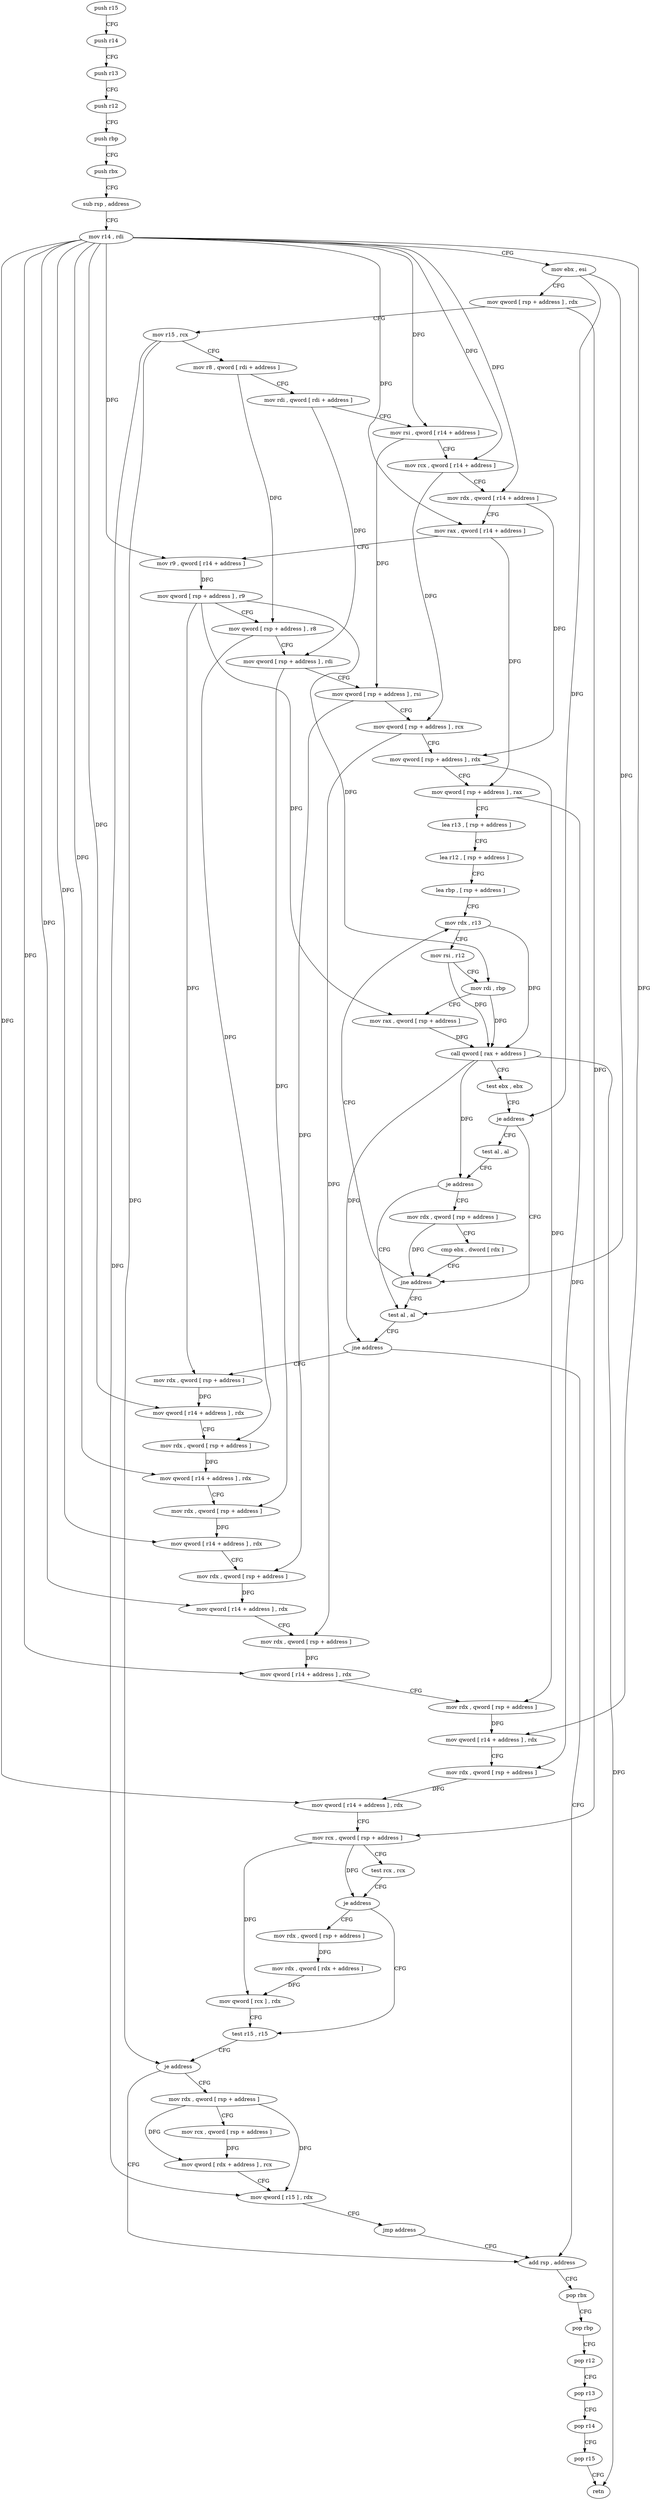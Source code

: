 digraph "func" {
"79122" [label = "push r15" ]
"79124" [label = "push r14" ]
"79126" [label = "push r13" ]
"79128" [label = "push r12" ]
"79130" [label = "push rbp" ]
"79131" [label = "push rbx" ]
"79132" [label = "sub rsp , address" ]
"79136" [label = "mov r14 , rdi" ]
"79139" [label = "mov ebx , esi" ]
"79141" [label = "mov qword [ rsp + address ] , rdx" ]
"79146" [label = "mov r15 , rcx" ]
"79149" [label = "mov r8 , qword [ rdi + address ]" ]
"79153" [label = "mov rdi , qword [ rdi + address ]" ]
"79157" [label = "mov rsi , qword [ r14 + address ]" ]
"79161" [label = "mov rcx , qword [ r14 + address ]" ]
"79165" [label = "mov rdx , qword [ r14 + address ]" ]
"79169" [label = "mov rax , qword [ r14 + address ]" ]
"79173" [label = "mov r9 , qword [ r14 + address ]" ]
"79177" [label = "mov qword [ rsp + address ] , r9" ]
"79182" [label = "mov qword [ rsp + address ] , r8" ]
"79187" [label = "mov qword [ rsp + address ] , rdi" ]
"79192" [label = "mov qword [ rsp + address ] , rsi" ]
"79197" [label = "mov qword [ rsp + address ] , rcx" ]
"79202" [label = "mov qword [ rsp + address ] , rdx" ]
"79207" [label = "mov qword [ rsp + address ] , rax" ]
"79212" [label = "lea r13 , [ rsp + address ]" ]
"79217" [label = "lea r12 , [ rsp + address ]" ]
"79222" [label = "lea rbp , [ rsp + address ]" ]
"79227" [label = "mov rdx , r13" ]
"79264" [label = "test al , al" ]
"79266" [label = "jne address" ]
"79283" [label = "mov rdx , qword [ rsp + address ]" ]
"79268" [label = "add rsp , address" ]
"79251" [label = "test al , al" ]
"79253" [label = "je address" ]
"79255" [label = "mov rdx , qword [ rsp + address ]" ]
"79288" [label = "mov qword [ r14 + address ] , rdx" ]
"79292" [label = "mov rdx , qword [ rsp + address ]" ]
"79297" [label = "mov qword [ r14 + address ] , rdx" ]
"79301" [label = "mov rdx , qword [ rsp + address ]" ]
"79306" [label = "mov qword [ r14 + address ] , rdx" ]
"79310" [label = "mov rdx , qword [ rsp + address ]" ]
"79315" [label = "mov qword [ r14 + address ] , rdx" ]
"79319" [label = "mov rdx , qword [ rsp + address ]" ]
"79324" [label = "mov qword [ r14 + address ] , rdx" ]
"79328" [label = "mov rdx , qword [ rsp + address ]" ]
"79333" [label = "mov qword [ r14 + address ] , rdx" ]
"79337" [label = "mov rdx , qword [ rsp + address ]" ]
"79342" [label = "mov qword [ r14 + address ] , rdx" ]
"79346" [label = "mov rcx , qword [ rsp + address ]" ]
"79351" [label = "test rcx , rcx" ]
"79354" [label = "je address" ]
"79368" [label = "test r15 , r15" ]
"79356" [label = "mov rdx , qword [ rsp + address ]" ]
"79272" [label = "pop rbx" ]
"79273" [label = "pop rbp" ]
"79274" [label = "pop r12" ]
"79276" [label = "pop r13" ]
"79278" [label = "pop r14" ]
"79280" [label = "pop r15" ]
"79282" [label = "retn" ]
"79260" [label = "cmp ebx , dword [ rdx ]" ]
"79262" [label = "jne address" ]
"79371" [label = "je address" ]
"79373" [label = "mov rdx , qword [ rsp + address ]" ]
"79361" [label = "mov rdx , qword [ rdx + address ]" ]
"79365" [label = "mov qword [ rcx ] , rdx" ]
"79230" [label = "mov rsi , r12" ]
"79233" [label = "mov rdi , rbp" ]
"79236" [label = "mov rax , qword [ rsp + address ]" ]
"79241" [label = "call qword [ rax + address ]" ]
"79247" [label = "test ebx , ebx" ]
"79249" [label = "je address" ]
"79378" [label = "mov rcx , qword [ rsp + address ]" ]
"79383" [label = "mov qword [ rdx + address ] , rcx" ]
"79387" [label = "mov qword [ r15 ] , rdx" ]
"79390" [label = "jmp address" ]
"79122" -> "79124" [ label = "CFG" ]
"79124" -> "79126" [ label = "CFG" ]
"79126" -> "79128" [ label = "CFG" ]
"79128" -> "79130" [ label = "CFG" ]
"79130" -> "79131" [ label = "CFG" ]
"79131" -> "79132" [ label = "CFG" ]
"79132" -> "79136" [ label = "CFG" ]
"79136" -> "79139" [ label = "CFG" ]
"79136" -> "79157" [ label = "DFG" ]
"79136" -> "79161" [ label = "DFG" ]
"79136" -> "79165" [ label = "DFG" ]
"79136" -> "79169" [ label = "DFG" ]
"79136" -> "79173" [ label = "DFG" ]
"79136" -> "79288" [ label = "DFG" ]
"79136" -> "79297" [ label = "DFG" ]
"79136" -> "79306" [ label = "DFG" ]
"79136" -> "79315" [ label = "DFG" ]
"79136" -> "79324" [ label = "DFG" ]
"79136" -> "79333" [ label = "DFG" ]
"79136" -> "79342" [ label = "DFG" ]
"79139" -> "79141" [ label = "CFG" ]
"79139" -> "79249" [ label = "DFG" ]
"79139" -> "79262" [ label = "DFG" ]
"79141" -> "79146" [ label = "CFG" ]
"79141" -> "79346" [ label = "DFG" ]
"79146" -> "79149" [ label = "CFG" ]
"79146" -> "79371" [ label = "DFG" ]
"79146" -> "79387" [ label = "DFG" ]
"79149" -> "79153" [ label = "CFG" ]
"79149" -> "79182" [ label = "DFG" ]
"79153" -> "79157" [ label = "CFG" ]
"79153" -> "79187" [ label = "DFG" ]
"79157" -> "79161" [ label = "CFG" ]
"79157" -> "79192" [ label = "DFG" ]
"79161" -> "79165" [ label = "CFG" ]
"79161" -> "79197" [ label = "DFG" ]
"79165" -> "79169" [ label = "CFG" ]
"79165" -> "79202" [ label = "DFG" ]
"79169" -> "79173" [ label = "CFG" ]
"79169" -> "79207" [ label = "DFG" ]
"79173" -> "79177" [ label = "DFG" ]
"79177" -> "79182" [ label = "CFG" ]
"79177" -> "79236" [ label = "DFG" ]
"79177" -> "79283" [ label = "DFG" ]
"79177" -> "79233" [ label = "DFG" ]
"79182" -> "79187" [ label = "CFG" ]
"79182" -> "79292" [ label = "DFG" ]
"79187" -> "79192" [ label = "CFG" ]
"79187" -> "79301" [ label = "DFG" ]
"79192" -> "79197" [ label = "CFG" ]
"79192" -> "79310" [ label = "DFG" ]
"79197" -> "79202" [ label = "CFG" ]
"79197" -> "79319" [ label = "DFG" ]
"79202" -> "79207" [ label = "CFG" ]
"79202" -> "79328" [ label = "DFG" ]
"79207" -> "79212" [ label = "CFG" ]
"79207" -> "79337" [ label = "DFG" ]
"79212" -> "79217" [ label = "CFG" ]
"79217" -> "79222" [ label = "CFG" ]
"79222" -> "79227" [ label = "CFG" ]
"79227" -> "79230" [ label = "CFG" ]
"79227" -> "79241" [ label = "DFG" ]
"79264" -> "79266" [ label = "CFG" ]
"79266" -> "79283" [ label = "CFG" ]
"79266" -> "79268" [ label = "CFG" ]
"79283" -> "79288" [ label = "DFG" ]
"79268" -> "79272" [ label = "CFG" ]
"79251" -> "79253" [ label = "CFG" ]
"79253" -> "79264" [ label = "CFG" ]
"79253" -> "79255" [ label = "CFG" ]
"79255" -> "79260" [ label = "CFG" ]
"79255" -> "79262" [ label = "DFG" ]
"79288" -> "79292" [ label = "CFG" ]
"79292" -> "79297" [ label = "DFG" ]
"79297" -> "79301" [ label = "CFG" ]
"79301" -> "79306" [ label = "DFG" ]
"79306" -> "79310" [ label = "CFG" ]
"79310" -> "79315" [ label = "DFG" ]
"79315" -> "79319" [ label = "CFG" ]
"79319" -> "79324" [ label = "DFG" ]
"79324" -> "79328" [ label = "CFG" ]
"79328" -> "79333" [ label = "DFG" ]
"79333" -> "79337" [ label = "CFG" ]
"79337" -> "79342" [ label = "DFG" ]
"79342" -> "79346" [ label = "CFG" ]
"79346" -> "79351" [ label = "CFG" ]
"79346" -> "79354" [ label = "DFG" ]
"79346" -> "79365" [ label = "DFG" ]
"79351" -> "79354" [ label = "CFG" ]
"79354" -> "79368" [ label = "CFG" ]
"79354" -> "79356" [ label = "CFG" ]
"79368" -> "79371" [ label = "CFG" ]
"79356" -> "79361" [ label = "DFG" ]
"79272" -> "79273" [ label = "CFG" ]
"79273" -> "79274" [ label = "CFG" ]
"79274" -> "79276" [ label = "CFG" ]
"79276" -> "79278" [ label = "CFG" ]
"79278" -> "79280" [ label = "CFG" ]
"79280" -> "79282" [ label = "CFG" ]
"79260" -> "79262" [ label = "CFG" ]
"79262" -> "79227" [ label = "CFG" ]
"79262" -> "79264" [ label = "CFG" ]
"79371" -> "79268" [ label = "CFG" ]
"79371" -> "79373" [ label = "CFG" ]
"79373" -> "79378" [ label = "CFG" ]
"79373" -> "79383" [ label = "DFG" ]
"79373" -> "79387" [ label = "DFG" ]
"79361" -> "79365" [ label = "DFG" ]
"79365" -> "79368" [ label = "CFG" ]
"79230" -> "79233" [ label = "CFG" ]
"79230" -> "79241" [ label = "DFG" ]
"79233" -> "79236" [ label = "CFG" ]
"79233" -> "79241" [ label = "DFG" ]
"79236" -> "79241" [ label = "DFG" ]
"79241" -> "79247" [ label = "CFG" ]
"79241" -> "79266" [ label = "DFG" ]
"79241" -> "79253" [ label = "DFG" ]
"79241" -> "79282" [ label = "DFG" ]
"79247" -> "79249" [ label = "CFG" ]
"79249" -> "79264" [ label = "CFG" ]
"79249" -> "79251" [ label = "CFG" ]
"79378" -> "79383" [ label = "DFG" ]
"79383" -> "79387" [ label = "CFG" ]
"79387" -> "79390" [ label = "CFG" ]
"79390" -> "79268" [ label = "CFG" ]
}
